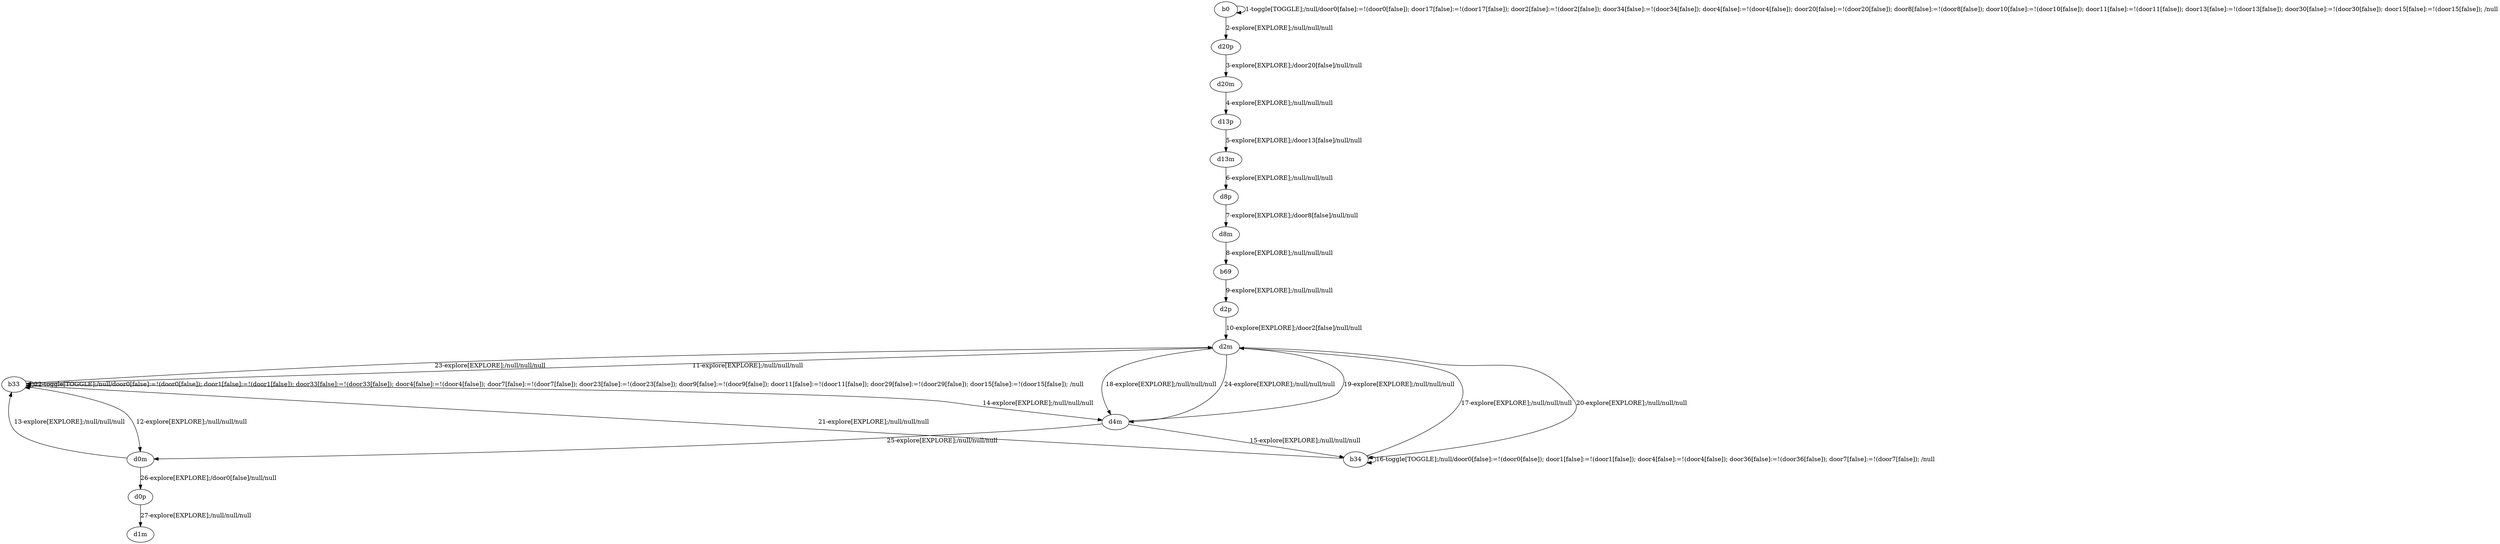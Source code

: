 # Total number of goals covered by this test: 4
# d0m --> b33
# b34 --> d2m
# d4m --> b34
# b33 --> d2m

digraph g {
"b0" -> "b0" [label = "1-toggle[TOGGLE];/null/door0[false]:=!(door0[false]); door17[false]:=!(door17[false]); door2[false]:=!(door2[false]); door34[false]:=!(door34[false]); door4[false]:=!(door4[false]); door20[false]:=!(door20[false]); door8[false]:=!(door8[false]); door10[false]:=!(door10[false]); door11[false]:=!(door11[false]); door13[false]:=!(door13[false]); door30[false]:=!(door30[false]); door15[false]:=!(door15[false]); /null"];
"b0" -> "d20p" [label = "2-explore[EXPLORE];/null/null/null"];
"d20p" -> "d20m" [label = "3-explore[EXPLORE];/door20[false]/null/null"];
"d20m" -> "d13p" [label = "4-explore[EXPLORE];/null/null/null"];
"d13p" -> "d13m" [label = "5-explore[EXPLORE];/door13[false]/null/null"];
"d13m" -> "d8p" [label = "6-explore[EXPLORE];/null/null/null"];
"d8p" -> "d8m" [label = "7-explore[EXPLORE];/door8[false]/null/null"];
"d8m" -> "b69" [label = "8-explore[EXPLORE];/null/null/null"];
"b69" -> "d2p" [label = "9-explore[EXPLORE];/null/null/null"];
"d2p" -> "d2m" [label = "10-explore[EXPLORE];/door2[false]/null/null"];
"d2m" -> "b33" [label = "11-explore[EXPLORE];/null/null/null"];
"b33" -> "d0m" [label = "12-explore[EXPLORE];/null/null/null"];
"d0m" -> "b33" [label = "13-explore[EXPLORE];/null/null/null"];
"b33" -> "d4m" [label = "14-explore[EXPLORE];/null/null/null"];
"d4m" -> "b34" [label = "15-explore[EXPLORE];/null/null/null"];
"b34" -> "b34" [label = "16-toggle[TOGGLE];/null/door0[false]:=!(door0[false]); door1[false]:=!(door1[false]); door4[false]:=!(door4[false]); door36[false]:=!(door36[false]); door7[false]:=!(door7[false]); /null"];
"b34" -> "d2m" [label = "17-explore[EXPLORE];/null/null/null"];
"d2m" -> "d4m" [label = "18-explore[EXPLORE];/null/null/null"];
"d4m" -> "d2m" [label = "19-explore[EXPLORE];/null/null/null"];
"d2m" -> "b34" [label = "20-explore[EXPLORE];/null/null/null"];
"b34" -> "b33" [label = "21-explore[EXPLORE];/null/null/null"];
"b33" -> "b33" [label = "22-toggle[TOGGLE];/null/door0[false]:=!(door0[false]); door1[false]:=!(door1[false]); door33[false]:=!(door33[false]); door4[false]:=!(door4[false]); door7[false]:=!(door7[false]); door23[false]:=!(door23[false]); door9[false]:=!(door9[false]); door11[false]:=!(door11[false]); door29[false]:=!(door29[false]); door15[false]:=!(door15[false]); /null"];
"b33" -> "d2m" [label = "23-explore[EXPLORE];/null/null/null"];
"d2m" -> "d4m" [label = "24-explore[EXPLORE];/null/null/null"];
"d4m" -> "d0m" [label = "25-explore[EXPLORE];/null/null/null"];
"d0m" -> "d0p" [label = "26-explore[EXPLORE];/door0[false]/null/null"];
"d0p" -> "d1m" [label = "27-explore[EXPLORE];/null/null/null"];
}